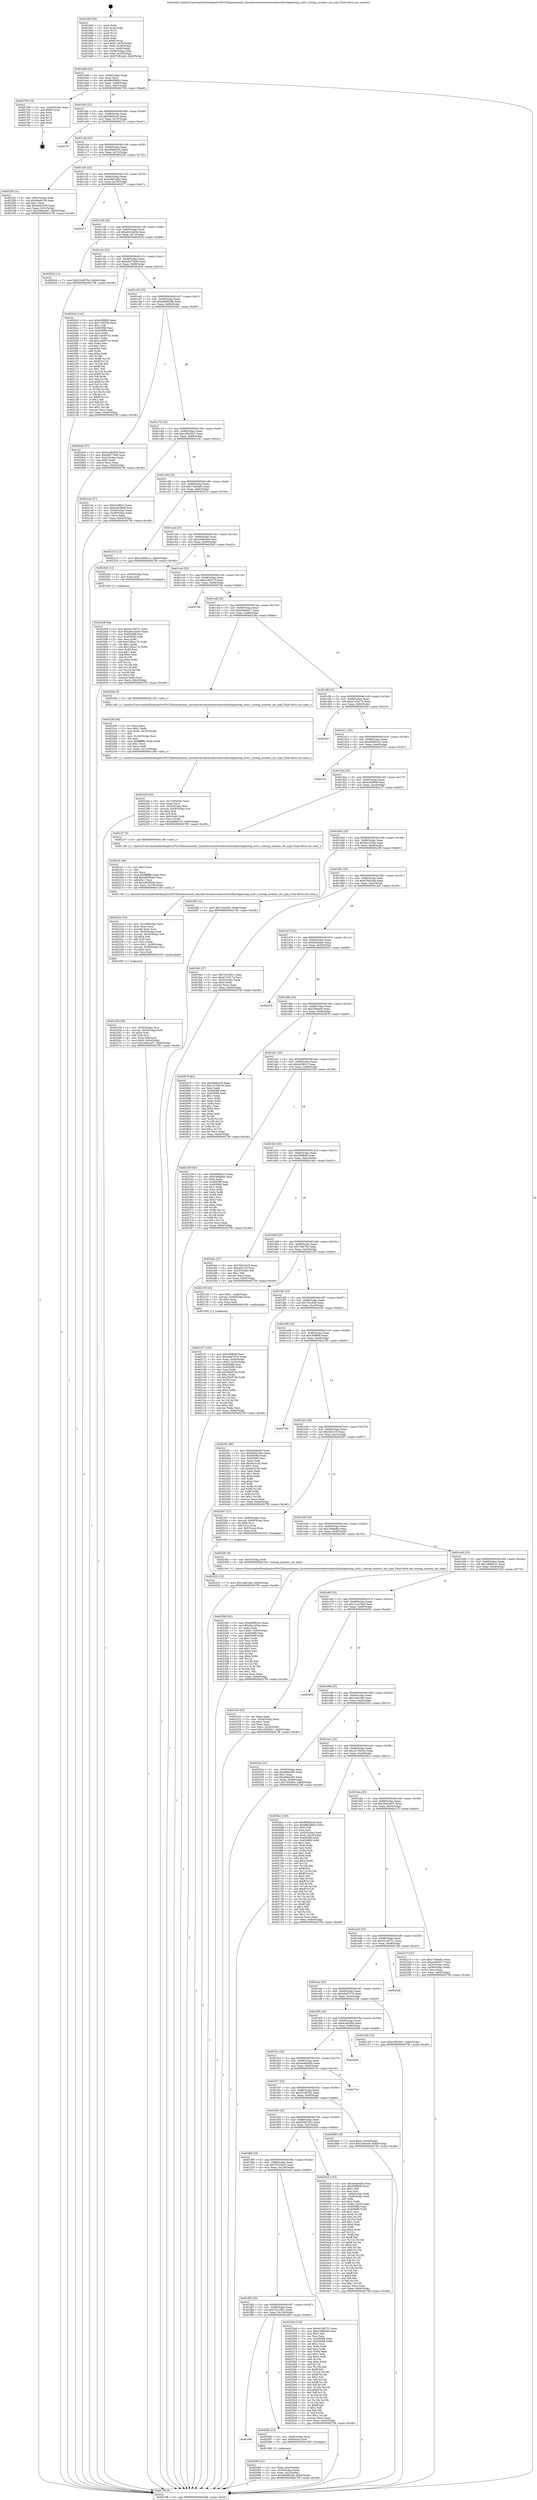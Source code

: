 digraph "0x401bb0" {
  label = "0x401bb0 (/mnt/c/Users/mathe/Desktop/tcc/POCII/binaries/extr_linuxdriversnetwirelessintersilhostaphostap_ioctl.c_hostap_monitor_set_type_Final-ollvm.out::main(0))"
  labelloc = "t"
  node[shape=record]

  Entry [label="",width=0.3,height=0.3,shape=circle,fillcolor=black,style=filled]
  "0x401bdd" [label="{
     0x401bdd [23]\l
     | [instrs]\l
     &nbsp;&nbsp;0x401bdd \<+3\>: mov -0x64(%rbp),%eax\l
     &nbsp;&nbsp;0x401be0 \<+2\>: mov %eax,%ecx\l
     &nbsp;&nbsp;0x401be2 \<+6\>: sub $0x88d28602,%ecx\l
     &nbsp;&nbsp;0x401be8 \<+3\>: mov %eax,-0x68(%rbp)\l
     &nbsp;&nbsp;0x401beb \<+3\>: mov %ecx,-0x6c(%rbp)\l
     &nbsp;&nbsp;0x401bee \<+6\>: je 0000000000402758 \<main+0xba8\>\l
  }"]
  "0x402758" [label="{
     0x402758 [19]\l
     | [instrs]\l
     &nbsp;&nbsp;0x402758 \<+3\>: mov -0x24(%rbp),%eax\l
     &nbsp;&nbsp;0x40275b \<+7\>: add $0xf0,%rsp\l
     &nbsp;&nbsp;0x402762 \<+1\>: pop %rbx\l
     &nbsp;&nbsp;0x402763 \<+2\>: pop %r12\l
     &nbsp;&nbsp;0x402765 \<+2\>: pop %r14\l
     &nbsp;&nbsp;0x402767 \<+2\>: pop %r15\l
     &nbsp;&nbsp;0x402769 \<+1\>: pop %rbp\l
     &nbsp;&nbsp;0x40276a \<+1\>: ret\l
  }"]
  "0x401bf4" [label="{
     0x401bf4 [22]\l
     | [instrs]\l
     &nbsp;&nbsp;0x401bf4 \<+5\>: jmp 0000000000401bf9 \<main+0x49\>\l
     &nbsp;&nbsp;0x401bf9 \<+3\>: mov -0x68(%rbp),%eax\l
     &nbsp;&nbsp;0x401bfc \<+5\>: sub $0x99df2ec8,%eax\l
     &nbsp;&nbsp;0x401c01 \<+3\>: mov %eax,-0x70(%rbp)\l
     &nbsp;&nbsp;0x401c04 \<+6\>: je 00000000004027f1 \<main+0xc41\>\l
  }"]
  Exit [label="",width=0.3,height=0.3,shape=circle,fillcolor=black,style=filled,peripheries=2]
  "0x4027f1" [label="{
     0x4027f1\l
  }", style=dashed]
  "0x401c0a" [label="{
     0x401c0a [22]\l
     | [instrs]\l
     &nbsp;&nbsp;0x401c0a \<+5\>: jmp 0000000000401c0f \<main+0x5f\>\l
     &nbsp;&nbsp;0x401c0f \<+3\>: mov -0x68(%rbp),%eax\l
     &nbsp;&nbsp;0x401c12 \<+5\>: sub $0xa08e9133,%eax\l
     &nbsp;&nbsp;0x401c17 \<+3\>: mov %eax,-0x74(%rbp)\l
     &nbsp;&nbsp;0x401c1a \<+6\>: je 00000000004022f5 \<main+0x745\>\l
  }"]
  "0x4025df" [label="{
     0x4025df [94]\l
     | [instrs]\l
     &nbsp;&nbsp;0x4025df \<+5\>: mov $0x44148721,%ecx\l
     &nbsp;&nbsp;0x4025e4 \<+5\>: mov $0xa641bd34,%edx\l
     &nbsp;&nbsp;0x4025e9 \<+7\>: mov 0x405088,%esi\l
     &nbsp;&nbsp;0x4025f0 \<+8\>: mov 0x405068,%r8d\l
     &nbsp;&nbsp;0x4025f8 \<+3\>: mov %esi,%r9d\l
     &nbsp;&nbsp;0x4025fb \<+7\>: add $0x1383a170,%r9d\l
     &nbsp;&nbsp;0x402602 \<+4\>: sub $0x1,%r9d\l
     &nbsp;&nbsp;0x402606 \<+7\>: sub $0x1383a170,%r9d\l
     &nbsp;&nbsp;0x40260d \<+4\>: imul %r9d,%esi\l
     &nbsp;&nbsp;0x402611 \<+3\>: and $0x1,%esi\l
     &nbsp;&nbsp;0x402614 \<+3\>: cmp $0x0,%esi\l
     &nbsp;&nbsp;0x402617 \<+4\>: sete %r10b\l
     &nbsp;&nbsp;0x40261b \<+4\>: cmp $0xa,%r8d\l
     &nbsp;&nbsp;0x40261f \<+4\>: setl %r11b\l
     &nbsp;&nbsp;0x402623 \<+3\>: mov %r10b,%bl\l
     &nbsp;&nbsp;0x402626 \<+3\>: and %r11b,%bl\l
     &nbsp;&nbsp;0x402629 \<+3\>: xor %r11b,%r10b\l
     &nbsp;&nbsp;0x40262c \<+3\>: or %r10b,%bl\l
     &nbsp;&nbsp;0x40262f \<+3\>: test $0x1,%bl\l
     &nbsp;&nbsp;0x402632 \<+3\>: cmovne %edx,%ecx\l
     &nbsp;&nbsp;0x402635 \<+3\>: mov %ecx,-0x64(%rbp)\l
     &nbsp;&nbsp;0x402638 \<+5\>: jmp 00000000004027f8 \<main+0xc48\>\l
  }"]
  "0x4022f5" [label="{
     0x4022f5 [31]\l
     | [instrs]\l
     &nbsp;&nbsp;0x4022f5 \<+3\>: mov -0x5c(%rbp),%eax\l
     &nbsp;&nbsp;0x4022f8 \<+5\>: sub $0xd4ae31f6,%eax\l
     &nbsp;&nbsp;0x4022fd \<+3\>: add $0x1,%eax\l
     &nbsp;&nbsp;0x402300 \<+5\>: add $0xd4ae31f6,%eax\l
     &nbsp;&nbsp;0x402305 \<+3\>: mov %eax,-0x5c(%rbp)\l
     &nbsp;&nbsp;0x402308 \<+7\>: movl $0x299a2a67,-0x64(%rbp)\l
     &nbsp;&nbsp;0x40230f \<+5\>: jmp 00000000004027f8 \<main+0xc48\>\l
  }"]
  "0x401c20" [label="{
     0x401c20 [22]\l
     | [instrs]\l
     &nbsp;&nbsp;0x401c20 \<+5\>: jmp 0000000000401c25 \<main+0x75\>\l
     &nbsp;&nbsp;0x401c25 \<+3\>: mov -0x68(%rbp),%eax\l
     &nbsp;&nbsp;0x401c28 \<+5\>: sub $0xa3467eab,%eax\l
     &nbsp;&nbsp;0x401c2d \<+3\>: mov %eax,-0x78(%rbp)\l
     &nbsp;&nbsp;0x401c30 \<+6\>: je 0000000000402077 \<main+0x4c7\>\l
  }"]
  "0x402522" [label="{
     0x402522 [12]\l
     | [instrs]\l
     &nbsp;&nbsp;0x402522 \<+7\>: movl $0x1ae61feb,-0x64(%rbp)\l
     &nbsp;&nbsp;0x402529 \<+5\>: jmp 00000000004027f8 \<main+0xc48\>\l
  }"]
  "0x402077" [label="{
     0x402077\l
  }", style=dashed]
  "0x401c36" [label="{
     0x401c36 [22]\l
     | [instrs]\l
     &nbsp;&nbsp;0x401c36 \<+5\>: jmp 0000000000401c3b \<main+0x8b\>\l
     &nbsp;&nbsp;0x401c3b \<+3\>: mov -0x68(%rbp),%eax\l
     &nbsp;&nbsp;0x401c3e \<+5\>: sub $0xa641bd34,%eax\l
     &nbsp;&nbsp;0x401c43 \<+3\>: mov %eax,-0x7c(%rbp)\l
     &nbsp;&nbsp;0x401c46 \<+6\>: je 000000000040263d \<main+0xa8d\>\l
  }"]
  "0x402395" [label="{
     0x402395 [91]\l
     | [instrs]\l
     &nbsp;&nbsp;0x402395 \<+5\>: mov $0xe958b2c2,%eax\l
     &nbsp;&nbsp;0x40239a \<+5\>: mov $0xf3a1d5da,%ecx\l
     &nbsp;&nbsp;0x40239f \<+2\>: xor %edx,%edx\l
     &nbsp;&nbsp;0x4023a1 \<+7\>: movl $0x0,-0x60(%rbp)\l
     &nbsp;&nbsp;0x4023a8 \<+7\>: mov 0x405088,%esi\l
     &nbsp;&nbsp;0x4023af \<+8\>: mov 0x405068,%r8d\l
     &nbsp;&nbsp;0x4023b7 \<+3\>: sub $0x1,%edx\l
     &nbsp;&nbsp;0x4023ba \<+3\>: mov %esi,%r9d\l
     &nbsp;&nbsp;0x4023bd \<+3\>: add %edx,%r9d\l
     &nbsp;&nbsp;0x4023c0 \<+4\>: imul %r9d,%esi\l
     &nbsp;&nbsp;0x4023c4 \<+3\>: and $0x1,%esi\l
     &nbsp;&nbsp;0x4023c7 \<+3\>: cmp $0x0,%esi\l
     &nbsp;&nbsp;0x4023ca \<+4\>: sete %r10b\l
     &nbsp;&nbsp;0x4023ce \<+4\>: cmp $0xa,%r8d\l
     &nbsp;&nbsp;0x4023d2 \<+4\>: setl %r11b\l
     &nbsp;&nbsp;0x4023d6 \<+3\>: mov %r10b,%bl\l
     &nbsp;&nbsp;0x4023d9 \<+3\>: and %r11b,%bl\l
     &nbsp;&nbsp;0x4023dc \<+3\>: xor %r11b,%r10b\l
     &nbsp;&nbsp;0x4023df \<+3\>: or %r10b,%bl\l
     &nbsp;&nbsp;0x4023e2 \<+3\>: test $0x1,%bl\l
     &nbsp;&nbsp;0x4023e5 \<+3\>: cmovne %ecx,%eax\l
     &nbsp;&nbsp;0x4023e8 \<+3\>: mov %eax,-0x64(%rbp)\l
     &nbsp;&nbsp;0x4023eb \<+5\>: jmp 00000000004027f8 \<main+0xc48\>\l
  }"]
  "0x40263d" [label="{
     0x40263d [12]\l
     | [instrs]\l
     &nbsp;&nbsp;0x40263d \<+7\>: movl $0x53cd9764,-0x64(%rbp)\l
     &nbsp;&nbsp;0x402644 \<+5\>: jmp 00000000004027f8 \<main+0xc48\>\l
  }"]
  "0x401c4c" [label="{
     0x401c4c [22]\l
     | [instrs]\l
     &nbsp;&nbsp;0x401c4c \<+5\>: jmp 0000000000401c51 \<main+0xa1\>\l
     &nbsp;&nbsp;0x401c51 \<+3\>: mov -0x68(%rbp),%eax\l
     &nbsp;&nbsp;0x401c54 \<+5\>: sub $0xa94776d9,%eax\l
     &nbsp;&nbsp;0x401c59 \<+3\>: mov %eax,-0x80(%rbp)\l
     &nbsp;&nbsp;0x401c5c \<+6\>: je 00000000004020c0 \<main+0x510\>\l
  }"]
  "0x4022cb" [label="{
     0x4022cb [42]\l
     | [instrs]\l
     &nbsp;&nbsp;0x4022cb \<+6\>: mov -0x110(%rbp),%ecx\l
     &nbsp;&nbsp;0x4022d1 \<+3\>: imul %eax,%ecx\l
     &nbsp;&nbsp;0x4022d4 \<+4\>: mov -0x50(%rbp),%rdi\l
     &nbsp;&nbsp;0x4022d8 \<+4\>: movslq -0x54(%rbp),%r8\l
     &nbsp;&nbsp;0x4022dc \<+4\>: shl $0x4,%r8\l
     &nbsp;&nbsp;0x4022e0 \<+3\>: add %r8,%rdi\l
     &nbsp;&nbsp;0x4022e3 \<+4\>: mov 0x8(%rdi),%rdi\l
     &nbsp;&nbsp;0x4022e7 \<+2\>: mov %ecx,(%rdi)\l
     &nbsp;&nbsp;0x4022e9 \<+7\>: movl $0xa08e9133,-0x64(%rbp)\l
     &nbsp;&nbsp;0x4022f0 \<+5\>: jmp 00000000004027f8 \<main+0xc48\>\l
  }"]
  "0x4020c0" [label="{
     0x4020c0 [144]\l
     | [instrs]\l
     &nbsp;&nbsp;0x4020c0 \<+5\>: mov $0xc06f8d9,%eax\l
     &nbsp;&nbsp;0x4020c5 \<+5\>: mov $0x7c8879e,%ecx\l
     &nbsp;&nbsp;0x4020ca \<+2\>: mov $0x1,%dl\l
     &nbsp;&nbsp;0x4020cc \<+7\>: mov 0x405088,%esi\l
     &nbsp;&nbsp;0x4020d3 \<+7\>: mov 0x405068,%edi\l
     &nbsp;&nbsp;0x4020da \<+3\>: mov %esi,%r8d\l
     &nbsp;&nbsp;0x4020dd \<+7\>: sub $0x145d0733,%r8d\l
     &nbsp;&nbsp;0x4020e4 \<+4\>: sub $0x1,%r8d\l
     &nbsp;&nbsp;0x4020e8 \<+7\>: add $0x145d0733,%r8d\l
     &nbsp;&nbsp;0x4020ef \<+4\>: imul %r8d,%esi\l
     &nbsp;&nbsp;0x4020f3 \<+3\>: and $0x1,%esi\l
     &nbsp;&nbsp;0x4020f6 \<+3\>: cmp $0x0,%esi\l
     &nbsp;&nbsp;0x4020f9 \<+4\>: sete %r9b\l
     &nbsp;&nbsp;0x4020fd \<+3\>: cmp $0xa,%edi\l
     &nbsp;&nbsp;0x402100 \<+4\>: setl %r10b\l
     &nbsp;&nbsp;0x402104 \<+3\>: mov %r9b,%r11b\l
     &nbsp;&nbsp;0x402107 \<+4\>: xor $0xff,%r11b\l
     &nbsp;&nbsp;0x40210b \<+3\>: mov %r10b,%bl\l
     &nbsp;&nbsp;0x40210e \<+3\>: xor $0xff,%bl\l
     &nbsp;&nbsp;0x402111 \<+3\>: xor $0x1,%dl\l
     &nbsp;&nbsp;0x402114 \<+3\>: mov %r11b,%r14b\l
     &nbsp;&nbsp;0x402117 \<+4\>: and $0xff,%r14b\l
     &nbsp;&nbsp;0x40211b \<+3\>: and %dl,%r9b\l
     &nbsp;&nbsp;0x40211e \<+3\>: mov %bl,%r15b\l
     &nbsp;&nbsp;0x402121 \<+4\>: and $0xff,%r15b\l
     &nbsp;&nbsp;0x402125 \<+3\>: and %dl,%r10b\l
     &nbsp;&nbsp;0x402128 \<+3\>: or %r9b,%r14b\l
     &nbsp;&nbsp;0x40212b \<+3\>: or %r10b,%r15b\l
     &nbsp;&nbsp;0x40212e \<+3\>: xor %r15b,%r14b\l
     &nbsp;&nbsp;0x402131 \<+3\>: or %bl,%r11b\l
     &nbsp;&nbsp;0x402134 \<+4\>: xor $0xff,%r11b\l
     &nbsp;&nbsp;0x402138 \<+3\>: or $0x1,%dl\l
     &nbsp;&nbsp;0x40213b \<+3\>: and %dl,%r11b\l
     &nbsp;&nbsp;0x40213e \<+3\>: or %r11b,%r14b\l
     &nbsp;&nbsp;0x402141 \<+4\>: test $0x1,%r14b\l
     &nbsp;&nbsp;0x402145 \<+3\>: cmovne %ecx,%eax\l
     &nbsp;&nbsp;0x402148 \<+3\>: mov %eax,-0x64(%rbp)\l
     &nbsp;&nbsp;0x40214b \<+5\>: jmp 00000000004027f8 \<main+0xc48\>\l
  }"]
  "0x401c62" [label="{
     0x401c62 [25]\l
     | [instrs]\l
     &nbsp;&nbsp;0x401c62 \<+5\>: jmp 0000000000401c67 \<main+0xb7\>\l
     &nbsp;&nbsp;0x401c67 \<+3\>: mov -0x68(%rbp),%eax\l
     &nbsp;&nbsp;0x401c6a \<+5\>: sub $0xb808024b,%eax\l
     &nbsp;&nbsp;0x401c6f \<+6\>: mov %eax,-0x84(%rbp)\l
     &nbsp;&nbsp;0x401c75 \<+6\>: je 00000000004020a5 \<main+0x4f5\>\l
  }"]
  "0x40229f" [label="{
     0x40229f [44]\l
     | [instrs]\l
     &nbsp;&nbsp;0x40229f \<+2\>: xor %ecx,%ecx\l
     &nbsp;&nbsp;0x4022a1 \<+5\>: mov $0x2,%edx\l
     &nbsp;&nbsp;0x4022a6 \<+6\>: mov %edx,-0x10c(%rbp)\l
     &nbsp;&nbsp;0x4022ac \<+1\>: cltd\l
     &nbsp;&nbsp;0x4022ad \<+6\>: mov -0x10c(%rbp),%esi\l
     &nbsp;&nbsp;0x4022b3 \<+2\>: idiv %esi\l
     &nbsp;&nbsp;0x4022b5 \<+6\>: imul $0xfffffffe,%edx,%edx\l
     &nbsp;&nbsp;0x4022bb \<+3\>: sub $0x1,%ecx\l
     &nbsp;&nbsp;0x4022be \<+2\>: sub %ecx,%edx\l
     &nbsp;&nbsp;0x4022c0 \<+6\>: mov %edx,-0x110(%rbp)\l
     &nbsp;&nbsp;0x4022c6 \<+5\>: call 0000000000401160 \<next_i\>\l
     | [calls]\l
     &nbsp;&nbsp;0x401160 \{1\} (/mnt/c/Users/mathe/Desktop/tcc/POCII/binaries/extr_linuxdriversnetwirelessintersilhostaphostap_ioctl.c_hostap_monitor_set_type_Final-ollvm.out::next_i)\l
  }"]
  "0x4020a5" [label="{
     0x4020a5 [27]\l
     | [instrs]\l
     &nbsp;&nbsp;0x4020a5 \<+5\>: mov $0x4ce93094,%eax\l
     &nbsp;&nbsp;0x4020aa \<+5\>: mov $0xa94776d9,%ecx\l
     &nbsp;&nbsp;0x4020af \<+3\>: mov -0x2c(%rbp),%edx\l
     &nbsp;&nbsp;0x4020b2 \<+3\>: cmp $0x0,%edx\l
     &nbsp;&nbsp;0x4020b5 \<+3\>: cmove %ecx,%eax\l
     &nbsp;&nbsp;0x4020b8 \<+3\>: mov %eax,-0x64(%rbp)\l
     &nbsp;&nbsp;0x4020bb \<+5\>: jmp 00000000004027f8 \<main+0xc48\>\l
  }"]
  "0x401c7b" [label="{
     0x401c7b [25]\l
     | [instrs]\l
     &nbsp;&nbsp;0x401c7b \<+5\>: jmp 0000000000401c80 \<main+0xd0\>\l
     &nbsp;&nbsp;0x401c80 \<+3\>: mov -0x68(%rbp),%eax\l
     &nbsp;&nbsp;0x401c83 \<+5\>: sub $0xc25b30a7,%eax\l
     &nbsp;&nbsp;0x401c88 \<+6\>: mov %eax,-0x88(%rbp)\l
     &nbsp;&nbsp;0x401c8e \<+6\>: je 00000000004021dc \<main+0x62c\>\l
  }"]
  "0x402259" [label="{
     0x402259 [38]\l
     | [instrs]\l
     &nbsp;&nbsp;0x402259 \<+4\>: mov -0x50(%rbp),%rsi\l
     &nbsp;&nbsp;0x40225d \<+4\>: movslq -0x54(%rbp),%rdi\l
     &nbsp;&nbsp;0x402261 \<+4\>: shl $0x4,%rdi\l
     &nbsp;&nbsp;0x402265 \<+3\>: add %rdi,%rsi\l
     &nbsp;&nbsp;0x402268 \<+4\>: mov %rax,0x8(%rsi)\l
     &nbsp;&nbsp;0x40226c \<+7\>: movl $0x0,-0x5c(%rbp)\l
     &nbsp;&nbsp;0x402273 \<+7\>: movl $0x299a2a67,-0x64(%rbp)\l
     &nbsp;&nbsp;0x40227a \<+5\>: jmp 00000000004027f8 \<main+0xc48\>\l
  }"]
  "0x4021dc" [label="{
     0x4021dc [27]\l
     | [instrs]\l
     &nbsp;&nbsp;0x4021dc \<+5\>: mov $0x4c29021,%eax\l
     &nbsp;&nbsp;0x4021e1 \<+5\>: mov $0xec8286df,%ecx\l
     &nbsp;&nbsp;0x4021e6 \<+3\>: mov -0x54(%rbp),%edx\l
     &nbsp;&nbsp;0x4021e9 \<+3\>: cmp -0x48(%rbp),%edx\l
     &nbsp;&nbsp;0x4021ec \<+3\>: cmovl %ecx,%eax\l
     &nbsp;&nbsp;0x4021ef \<+3\>: mov %eax,-0x64(%rbp)\l
     &nbsp;&nbsp;0x4021f2 \<+5\>: jmp 00000000004027f8 \<main+0xc48\>\l
  }"]
  "0x401c94" [label="{
     0x401c94 [25]\l
     | [instrs]\l
     &nbsp;&nbsp;0x401c94 \<+5\>: jmp 0000000000401c99 \<main+0xe9\>\l
     &nbsp;&nbsp;0x401c99 \<+3\>: mov -0x68(%rbp),%eax\l
     &nbsp;&nbsp;0x401c9c \<+5\>: sub $0xc7c80ad3,%eax\l
     &nbsp;&nbsp;0x401ca1 \<+6\>: mov %eax,-0x8c(%rbp)\l
     &nbsp;&nbsp;0x401ca7 \<+6\>: je 0000000000402314 \<main+0x764\>\l
  }"]
  "0x402224" [label="{
     0x402224 [53]\l
     | [instrs]\l
     &nbsp;&nbsp;0x402224 \<+6\>: mov -0x108(%rbp),%ecx\l
     &nbsp;&nbsp;0x40222a \<+3\>: imul %eax,%ecx\l
     &nbsp;&nbsp;0x40222d \<+3\>: movslq %ecx,%rsi\l
     &nbsp;&nbsp;0x402230 \<+4\>: mov -0x50(%rbp),%rdi\l
     &nbsp;&nbsp;0x402234 \<+4\>: movslq -0x54(%rbp),%r8\l
     &nbsp;&nbsp;0x402238 \<+4\>: shl $0x4,%r8\l
     &nbsp;&nbsp;0x40223c \<+3\>: add %r8,%rdi\l
     &nbsp;&nbsp;0x40223f \<+3\>: mov %rsi,(%rdi)\l
     &nbsp;&nbsp;0x402242 \<+7\>: movl $0x1,-0x58(%rbp)\l
     &nbsp;&nbsp;0x402249 \<+4\>: movslq -0x58(%rbp),%rsi\l
     &nbsp;&nbsp;0x40224d \<+4\>: shl $0x2,%rsi\l
     &nbsp;&nbsp;0x402251 \<+3\>: mov %rsi,%rdi\l
     &nbsp;&nbsp;0x402254 \<+5\>: call 0000000000401050 \<malloc@plt\>\l
     | [calls]\l
     &nbsp;&nbsp;0x401050 \{1\} (unknown)\l
  }"]
  "0x402314" [label="{
     0x402314 [12]\l
     | [instrs]\l
     &nbsp;&nbsp;0x402314 \<+7\>: movl $0x166681e1,-0x64(%rbp)\l
     &nbsp;&nbsp;0x40231b \<+5\>: jmp 00000000004027f8 \<main+0xc48\>\l
  }"]
  "0x401cad" [label="{
     0x401cad [25]\l
     | [instrs]\l
     &nbsp;&nbsp;0x401cad \<+5\>: jmp 0000000000401cb2 \<main+0x102\>\l
     &nbsp;&nbsp;0x401cb2 \<+3\>: mov -0x68(%rbp),%eax\l
     &nbsp;&nbsp;0x401cb5 \<+5\>: sub $0xccd663ed,%eax\l
     &nbsp;&nbsp;0x401cba \<+6\>: mov %eax,-0x90(%rbp)\l
     &nbsp;&nbsp;0x401cc0 \<+6\>: je 00000000004025d3 \<main+0xa23\>\l
  }"]
  "0x4021fc" [label="{
     0x4021fc [40]\l
     | [instrs]\l
     &nbsp;&nbsp;0x4021fc \<+5\>: mov $0x2,%ecx\l
     &nbsp;&nbsp;0x402201 \<+1\>: cltd\l
     &nbsp;&nbsp;0x402202 \<+2\>: idiv %ecx\l
     &nbsp;&nbsp;0x402204 \<+6\>: imul $0xfffffffe,%edx,%ecx\l
     &nbsp;&nbsp;0x40220a \<+6\>: add $0xed03f44b,%ecx\l
     &nbsp;&nbsp;0x402210 \<+3\>: add $0x1,%ecx\l
     &nbsp;&nbsp;0x402213 \<+6\>: sub $0xed03f44b,%ecx\l
     &nbsp;&nbsp;0x402219 \<+6\>: mov %ecx,-0x108(%rbp)\l
     &nbsp;&nbsp;0x40221f \<+5\>: call 0000000000401160 \<next_i\>\l
     | [calls]\l
     &nbsp;&nbsp;0x401160 \{1\} (/mnt/c/Users/mathe/Desktop/tcc/POCII/binaries/extr_linuxdriversnetwirelessintersilhostaphostap_ioctl.c_hostap_monitor_set_type_Final-ollvm.out::next_i)\l
  }"]
  "0x4025d3" [label="{
     0x4025d3 [12]\l
     | [instrs]\l
     &nbsp;&nbsp;0x4025d3 \<+4\>: mov -0x50(%rbp),%rax\l
     &nbsp;&nbsp;0x4025d7 \<+3\>: mov %rax,%rdi\l
     &nbsp;&nbsp;0x4025da \<+5\>: call 0000000000401030 \<free@plt\>\l
     | [calls]\l
     &nbsp;&nbsp;0x401030 \{1\} (unknown)\l
  }"]
  "0x401cc6" [label="{
     0x401cc6 [25]\l
     | [instrs]\l
     &nbsp;&nbsp;0x401cc6 \<+5\>: jmp 0000000000401ccb \<main+0x11b\>\l
     &nbsp;&nbsp;0x401ccb \<+3\>: mov -0x68(%rbp),%eax\l
     &nbsp;&nbsp;0x401cce \<+5\>: sub $0xe16d317f,%eax\l
     &nbsp;&nbsp;0x401cd3 \<+6\>: mov %eax,-0x94(%rbp)\l
     &nbsp;&nbsp;0x401cd9 \<+6\>: je 000000000040276b \<main+0xbbb\>\l
  }"]
  "0x402167" [label="{
     0x402167 [105]\l
     | [instrs]\l
     &nbsp;&nbsp;0x402167 \<+5\>: mov $0xc06f8d9,%ecx\l
     &nbsp;&nbsp;0x40216c \<+5\>: mov $0x44a07470,%edx\l
     &nbsp;&nbsp;0x402171 \<+4\>: mov %rax,-0x50(%rbp)\l
     &nbsp;&nbsp;0x402175 \<+7\>: movl $0x0,-0x54(%rbp)\l
     &nbsp;&nbsp;0x40217c \<+7\>: mov 0x405088,%esi\l
     &nbsp;&nbsp;0x402183 \<+8\>: mov 0x405068,%r8d\l
     &nbsp;&nbsp;0x40218b \<+3\>: mov %esi,%r9d\l
     &nbsp;&nbsp;0x40218e \<+7\>: add $0x290cf7d4,%r9d\l
     &nbsp;&nbsp;0x402195 \<+4\>: sub $0x1,%r9d\l
     &nbsp;&nbsp;0x402199 \<+7\>: sub $0x290cf7d4,%r9d\l
     &nbsp;&nbsp;0x4021a0 \<+4\>: imul %r9d,%esi\l
     &nbsp;&nbsp;0x4021a4 \<+3\>: and $0x1,%esi\l
     &nbsp;&nbsp;0x4021a7 \<+3\>: cmp $0x0,%esi\l
     &nbsp;&nbsp;0x4021aa \<+4\>: sete %r10b\l
     &nbsp;&nbsp;0x4021ae \<+4\>: cmp $0xa,%r8d\l
     &nbsp;&nbsp;0x4021b2 \<+4\>: setl %r11b\l
     &nbsp;&nbsp;0x4021b6 \<+3\>: mov %r10b,%bl\l
     &nbsp;&nbsp;0x4021b9 \<+3\>: and %r11b,%bl\l
     &nbsp;&nbsp;0x4021bc \<+3\>: xor %r11b,%r10b\l
     &nbsp;&nbsp;0x4021bf \<+3\>: or %r10b,%bl\l
     &nbsp;&nbsp;0x4021c2 \<+3\>: test $0x1,%bl\l
     &nbsp;&nbsp;0x4021c5 \<+3\>: cmovne %edx,%ecx\l
     &nbsp;&nbsp;0x4021c8 \<+3\>: mov %ecx,-0x64(%rbp)\l
     &nbsp;&nbsp;0x4021cb \<+5\>: jmp 00000000004027f8 \<main+0xc48\>\l
  }"]
  "0x40276b" [label="{
     0x40276b\l
  }", style=dashed]
  "0x401cdf" [label="{
     0x401cdf [25]\l
     | [instrs]\l
     &nbsp;&nbsp;0x401cdf \<+5\>: jmp 0000000000401ce4 \<main+0x134\>\l
     &nbsp;&nbsp;0x401ce4 \<+3\>: mov -0x68(%rbp),%eax\l
     &nbsp;&nbsp;0x401ce7 \<+5\>: sub $0xe3e94417,%eax\l
     &nbsp;&nbsp;0x401cec \<+6\>: mov %eax,-0x98(%rbp)\l
     &nbsp;&nbsp;0x401cf2 \<+6\>: je 000000000040229a \<main+0x6ea\>\l
  }"]
  "0x402090" [label="{
     0x402090 [21]\l
     | [instrs]\l
     &nbsp;&nbsp;0x402090 \<+3\>: mov %eax,-0x44(%rbp)\l
     &nbsp;&nbsp;0x402093 \<+3\>: mov -0x44(%rbp),%eax\l
     &nbsp;&nbsp;0x402096 \<+3\>: mov %eax,-0x2c(%rbp)\l
     &nbsp;&nbsp;0x402099 \<+7\>: movl $0xb808024b,-0x64(%rbp)\l
     &nbsp;&nbsp;0x4020a0 \<+5\>: jmp 00000000004027f8 \<main+0xc48\>\l
  }"]
  "0x40229a" [label="{
     0x40229a [5]\l
     | [instrs]\l
     &nbsp;&nbsp;0x40229a \<+5\>: call 0000000000401160 \<next_i\>\l
     | [calls]\l
     &nbsp;&nbsp;0x401160 \{1\} (/mnt/c/Users/mathe/Desktop/tcc/POCII/binaries/extr_linuxdriversnetwirelessintersilhostaphostap_ioctl.c_hostap_monitor_set_type_Final-ollvm.out::next_i)\l
  }"]
  "0x401cf8" [label="{
     0x401cf8 [25]\l
     | [instrs]\l
     &nbsp;&nbsp;0x401cf8 \<+5\>: jmp 0000000000401cfd \<main+0x14d\>\l
     &nbsp;&nbsp;0x401cfd \<+3\>: mov -0x68(%rbp),%eax\l
     &nbsp;&nbsp;0x401d00 \<+5\>: sub $0xe7c34174,%eax\l
     &nbsp;&nbsp;0x401d05 \<+6\>: mov %eax,-0x9c(%rbp)\l
     &nbsp;&nbsp;0x401d0b \<+6\>: je 0000000000401fc0 \<main+0x410\>\l
  }"]
  "0x401f9b" [label="{
     0x401f9b\l
  }", style=dashed]
  "0x401fc0" [label="{
     0x401fc0\l
  }", style=dashed]
  "0x401d11" [label="{
     0x401d11 [25]\l
     | [instrs]\l
     &nbsp;&nbsp;0x401d11 \<+5\>: jmp 0000000000401d16 \<main+0x166\>\l
     &nbsp;&nbsp;0x401d16 \<+3\>: mov -0x68(%rbp),%eax\l
     &nbsp;&nbsp;0x401d19 \<+5\>: sub $0xe958b2c2,%eax\l
     &nbsp;&nbsp;0x401d1e \<+6\>: mov %eax,-0xa0(%rbp)\l
     &nbsp;&nbsp;0x401d24 \<+6\>: je 00000000004027b1 \<main+0xc01\>\l
  }"]
  "0x402083" [label="{
     0x402083 [13]\l
     | [instrs]\l
     &nbsp;&nbsp;0x402083 \<+4\>: mov -0x40(%rbp),%rax\l
     &nbsp;&nbsp;0x402087 \<+4\>: mov 0x8(%rax),%rdi\l
     &nbsp;&nbsp;0x40208b \<+5\>: call 0000000000401060 \<atoi@plt\>\l
     | [calls]\l
     &nbsp;&nbsp;0x401060 \{1\} (unknown)\l
  }"]
  "0x4027b1" [label="{
     0x4027b1\l
  }", style=dashed]
  "0x401d2a" [label="{
     0x401d2a [25]\l
     | [instrs]\l
     &nbsp;&nbsp;0x401d2a \<+5\>: jmp 0000000000401d2f \<main+0x17f\>\l
     &nbsp;&nbsp;0x401d2f \<+3\>: mov -0x68(%rbp),%eax\l
     &nbsp;&nbsp;0x401d32 \<+5\>: sub $0xec8286df,%eax\l
     &nbsp;&nbsp;0x401d37 \<+6\>: mov %eax,-0xa4(%rbp)\l
     &nbsp;&nbsp;0x401d3d \<+6\>: je 00000000004021f7 \<main+0x647\>\l
  }"]
  "0x401f82" [label="{
     0x401f82 [25]\l
     | [instrs]\l
     &nbsp;&nbsp;0x401f82 \<+5\>: jmp 0000000000401f87 \<main+0x3d7\>\l
     &nbsp;&nbsp;0x401f87 \<+3\>: mov -0x68(%rbp),%eax\l
     &nbsp;&nbsp;0x401f8a \<+5\>: sub $0x7dc10f21,%eax\l
     &nbsp;&nbsp;0x401f8f \<+6\>: mov %eax,-0x104(%rbp)\l
     &nbsp;&nbsp;0x401f95 \<+6\>: je 0000000000402083 \<main+0x4d3\>\l
  }"]
  "0x4021f7" [label="{
     0x4021f7 [5]\l
     | [instrs]\l
     &nbsp;&nbsp;0x4021f7 \<+5\>: call 0000000000401160 \<next_i\>\l
     | [calls]\l
     &nbsp;&nbsp;0x401160 \{1\} (/mnt/c/Users/mathe/Desktop/tcc/POCII/binaries/extr_linuxdriversnetwirelessintersilhostaphostap_ioctl.c_hostap_monitor_set_type_Final-ollvm.out::next_i)\l
  }"]
  "0x401d43" [label="{
     0x401d43 [25]\l
     | [instrs]\l
     &nbsp;&nbsp;0x401d43 \<+5\>: jmp 0000000000401d48 \<main+0x198\>\l
     &nbsp;&nbsp;0x401d48 \<+3\>: mov -0x68(%rbp),%eax\l
     &nbsp;&nbsp;0x401d4b \<+5\>: sub $0xf3a1d5da,%eax\l
     &nbsp;&nbsp;0x401d50 \<+6\>: mov %eax,-0xa8(%rbp)\l
     &nbsp;&nbsp;0x401d56 \<+6\>: je 00000000004023f0 \<main+0x840\>\l
  }"]
  "0x40254d" [label="{
     0x40254d [134]\l
     | [instrs]\l
     &nbsp;&nbsp;0x40254d \<+5\>: mov $0x44148721,%eax\l
     &nbsp;&nbsp;0x402552 \<+5\>: mov $0xccd663ed,%ecx\l
     &nbsp;&nbsp;0x402557 \<+2\>: mov $0x1,%dl\l
     &nbsp;&nbsp;0x402559 \<+2\>: xor %esi,%esi\l
     &nbsp;&nbsp;0x40255b \<+7\>: mov 0x405088,%edi\l
     &nbsp;&nbsp;0x402562 \<+8\>: mov 0x405068,%r8d\l
     &nbsp;&nbsp;0x40256a \<+3\>: sub $0x1,%esi\l
     &nbsp;&nbsp;0x40256d \<+3\>: mov %edi,%r9d\l
     &nbsp;&nbsp;0x402570 \<+3\>: add %esi,%r9d\l
     &nbsp;&nbsp;0x402573 \<+4\>: imul %r9d,%edi\l
     &nbsp;&nbsp;0x402577 \<+3\>: and $0x1,%edi\l
     &nbsp;&nbsp;0x40257a \<+3\>: cmp $0x0,%edi\l
     &nbsp;&nbsp;0x40257d \<+4\>: sete %r10b\l
     &nbsp;&nbsp;0x402581 \<+4\>: cmp $0xa,%r8d\l
     &nbsp;&nbsp;0x402585 \<+4\>: setl %r11b\l
     &nbsp;&nbsp;0x402589 \<+3\>: mov %r10b,%bl\l
     &nbsp;&nbsp;0x40258c \<+3\>: xor $0xff,%bl\l
     &nbsp;&nbsp;0x40258f \<+3\>: mov %r11b,%r14b\l
     &nbsp;&nbsp;0x402592 \<+4\>: xor $0xff,%r14b\l
     &nbsp;&nbsp;0x402596 \<+3\>: xor $0x1,%dl\l
     &nbsp;&nbsp;0x402599 \<+3\>: mov %bl,%r15b\l
     &nbsp;&nbsp;0x40259c \<+4\>: and $0xff,%r15b\l
     &nbsp;&nbsp;0x4025a0 \<+3\>: and %dl,%r10b\l
     &nbsp;&nbsp;0x4025a3 \<+3\>: mov %r14b,%r12b\l
     &nbsp;&nbsp;0x4025a6 \<+4\>: and $0xff,%r12b\l
     &nbsp;&nbsp;0x4025aa \<+3\>: and %dl,%r11b\l
     &nbsp;&nbsp;0x4025ad \<+3\>: or %r10b,%r15b\l
     &nbsp;&nbsp;0x4025b0 \<+3\>: or %r11b,%r12b\l
     &nbsp;&nbsp;0x4025b3 \<+3\>: xor %r12b,%r15b\l
     &nbsp;&nbsp;0x4025b6 \<+3\>: or %r14b,%bl\l
     &nbsp;&nbsp;0x4025b9 \<+3\>: xor $0xff,%bl\l
     &nbsp;&nbsp;0x4025bc \<+3\>: or $0x1,%dl\l
     &nbsp;&nbsp;0x4025bf \<+2\>: and %dl,%bl\l
     &nbsp;&nbsp;0x4025c1 \<+3\>: or %bl,%r15b\l
     &nbsp;&nbsp;0x4025c4 \<+4\>: test $0x1,%r15b\l
     &nbsp;&nbsp;0x4025c8 \<+3\>: cmovne %ecx,%eax\l
     &nbsp;&nbsp;0x4025cb \<+3\>: mov %eax,-0x64(%rbp)\l
     &nbsp;&nbsp;0x4025ce \<+5\>: jmp 00000000004027f8 \<main+0xc48\>\l
  }"]
  "0x4023f0" [label="{
     0x4023f0 [12]\l
     | [instrs]\l
     &nbsp;&nbsp;0x4023f0 \<+7\>: movl $0x7d3c83b,-0x64(%rbp)\l
     &nbsp;&nbsp;0x4023f7 \<+5\>: jmp 00000000004027f8 \<main+0xc48\>\l
  }"]
  "0x401d5c" [label="{
     0x401d5c [25]\l
     | [instrs]\l
     &nbsp;&nbsp;0x401d5c \<+5\>: jmp 0000000000401d61 \<main+0x1b1\>\l
     &nbsp;&nbsp;0x401d61 \<+3\>: mov -0x68(%rbp),%eax\l
     &nbsp;&nbsp;0x401d64 \<+5\>: sub $0xf7682add,%eax\l
     &nbsp;&nbsp;0x401d69 \<+6\>: mov %eax,-0xac(%rbp)\l
     &nbsp;&nbsp;0x401d6f \<+6\>: je 0000000000401fa5 \<main+0x3f5\>\l
  }"]
  "0x401f69" [label="{
     0x401f69 [25]\l
     | [instrs]\l
     &nbsp;&nbsp;0x401f69 \<+5\>: jmp 0000000000401f6e \<main+0x3be\>\l
     &nbsp;&nbsp;0x401f6e \<+3\>: mov -0x68(%rbp),%eax\l
     &nbsp;&nbsp;0x401f71 \<+5\>: sub $0x76524e32,%eax\l
     &nbsp;&nbsp;0x401f76 \<+6\>: mov %eax,-0x100(%rbp)\l
     &nbsp;&nbsp;0x401f7c \<+6\>: je 000000000040254d \<main+0x99d\>\l
  }"]
  "0x401fa5" [label="{
     0x401fa5 [27]\l
     | [instrs]\l
     &nbsp;&nbsp;0x401fa5 \<+5\>: mov $0x7dc10f21,%eax\l
     &nbsp;&nbsp;0x401faa \<+5\>: mov $0xe7c34174,%ecx\l
     &nbsp;&nbsp;0x401faf \<+3\>: mov -0x30(%rbp),%edx\l
     &nbsp;&nbsp;0x401fb2 \<+3\>: cmp $0x2,%edx\l
     &nbsp;&nbsp;0x401fb5 \<+3\>: cmovne %ecx,%eax\l
     &nbsp;&nbsp;0x401fb8 \<+3\>: mov %eax,-0x64(%rbp)\l
     &nbsp;&nbsp;0x401fbb \<+5\>: jmp 00000000004027f8 \<main+0xc48\>\l
  }"]
  "0x401d75" [label="{
     0x401d75 [25]\l
     | [instrs]\l
     &nbsp;&nbsp;0x401d75 \<+5\>: jmp 0000000000401d7a \<main+0x1ca\>\l
     &nbsp;&nbsp;0x401d7a \<+3\>: mov -0x68(%rbp),%eax\l
     &nbsp;&nbsp;0x401d7d \<+5\>: sub $0xfb5d3adc,%eax\l
     &nbsp;&nbsp;0x401d82 \<+6\>: mov %eax,-0xb0(%rbp)\l
     &nbsp;&nbsp;0x401d88 \<+6\>: je 0000000000402018 \<main+0x468\>\l
  }"]
  "0x4027f8" [label="{
     0x4027f8 [5]\l
     | [instrs]\l
     &nbsp;&nbsp;0x4027f8 \<+5\>: jmp 0000000000401bdd \<main+0x2d\>\l
  }"]
  "0x401bb0" [label="{
     0x401bb0 [45]\l
     | [instrs]\l
     &nbsp;&nbsp;0x401bb0 \<+1\>: push %rbp\l
     &nbsp;&nbsp;0x401bb1 \<+3\>: mov %rsp,%rbp\l
     &nbsp;&nbsp;0x401bb4 \<+2\>: push %r15\l
     &nbsp;&nbsp;0x401bb6 \<+2\>: push %r14\l
     &nbsp;&nbsp;0x401bb8 \<+2\>: push %r12\l
     &nbsp;&nbsp;0x401bba \<+1\>: push %rbx\l
     &nbsp;&nbsp;0x401bbb \<+7\>: sub $0xf0,%rsp\l
     &nbsp;&nbsp;0x401bc2 \<+7\>: movl $0x0,-0x34(%rbp)\l
     &nbsp;&nbsp;0x401bc9 \<+3\>: mov %edi,-0x38(%rbp)\l
     &nbsp;&nbsp;0x401bcc \<+4\>: mov %rsi,-0x40(%rbp)\l
     &nbsp;&nbsp;0x401bd0 \<+3\>: mov -0x38(%rbp),%edi\l
     &nbsp;&nbsp;0x401bd3 \<+3\>: mov %edi,-0x30(%rbp)\l
     &nbsp;&nbsp;0x401bd6 \<+7\>: movl $0xf7682add,-0x64(%rbp)\l
  }"]
  "0x402454" [label="{
     0x402454 [152]\l
     | [instrs]\l
     &nbsp;&nbsp;0x402454 \<+5\>: mov $0x4e4bbd5b,%eax\l
     &nbsp;&nbsp;0x402459 \<+5\>: mov $0x5098ef0,%ecx\l
     &nbsp;&nbsp;0x40245e \<+2\>: mov $0x1,%dl\l
     &nbsp;&nbsp;0x402460 \<+2\>: xor %esi,%esi\l
     &nbsp;&nbsp;0x402462 \<+3\>: mov -0x60(%rbp),%edi\l
     &nbsp;&nbsp;0x402465 \<+3\>: cmp -0x48(%rbp),%edi\l
     &nbsp;&nbsp;0x402468 \<+4\>: setl %r8b\l
     &nbsp;&nbsp;0x40246c \<+4\>: and $0x1,%r8b\l
     &nbsp;&nbsp;0x402470 \<+4\>: mov %r8b,-0x25(%rbp)\l
     &nbsp;&nbsp;0x402474 \<+7\>: mov 0x405088,%edi\l
     &nbsp;&nbsp;0x40247b \<+8\>: mov 0x405068,%r9d\l
     &nbsp;&nbsp;0x402483 \<+3\>: sub $0x1,%esi\l
     &nbsp;&nbsp;0x402486 \<+3\>: mov %edi,%r10d\l
     &nbsp;&nbsp;0x402489 \<+3\>: add %esi,%r10d\l
     &nbsp;&nbsp;0x40248c \<+4\>: imul %r10d,%edi\l
     &nbsp;&nbsp;0x402490 \<+3\>: and $0x1,%edi\l
     &nbsp;&nbsp;0x402493 \<+3\>: cmp $0x0,%edi\l
     &nbsp;&nbsp;0x402496 \<+4\>: sete %r8b\l
     &nbsp;&nbsp;0x40249a \<+4\>: cmp $0xa,%r9d\l
     &nbsp;&nbsp;0x40249e \<+4\>: setl %r11b\l
     &nbsp;&nbsp;0x4024a2 \<+3\>: mov %r8b,%bl\l
     &nbsp;&nbsp;0x4024a5 \<+3\>: xor $0xff,%bl\l
     &nbsp;&nbsp;0x4024a8 \<+3\>: mov %r11b,%r14b\l
     &nbsp;&nbsp;0x4024ab \<+4\>: xor $0xff,%r14b\l
     &nbsp;&nbsp;0x4024af \<+3\>: xor $0x0,%dl\l
     &nbsp;&nbsp;0x4024b2 \<+3\>: mov %bl,%r15b\l
     &nbsp;&nbsp;0x4024b5 \<+4\>: and $0x0,%r15b\l
     &nbsp;&nbsp;0x4024b9 \<+3\>: and %dl,%r8b\l
     &nbsp;&nbsp;0x4024bc \<+3\>: mov %r14b,%r12b\l
     &nbsp;&nbsp;0x4024bf \<+4\>: and $0x0,%r12b\l
     &nbsp;&nbsp;0x4024c3 \<+3\>: and %dl,%r11b\l
     &nbsp;&nbsp;0x4024c6 \<+3\>: or %r8b,%r15b\l
     &nbsp;&nbsp;0x4024c9 \<+3\>: or %r11b,%r12b\l
     &nbsp;&nbsp;0x4024cc \<+3\>: xor %r12b,%r15b\l
     &nbsp;&nbsp;0x4024cf \<+3\>: or %r14b,%bl\l
     &nbsp;&nbsp;0x4024d2 \<+3\>: xor $0xff,%bl\l
     &nbsp;&nbsp;0x4024d5 \<+3\>: or $0x0,%dl\l
     &nbsp;&nbsp;0x4024d8 \<+2\>: and %dl,%bl\l
     &nbsp;&nbsp;0x4024da \<+3\>: or %bl,%r15b\l
     &nbsp;&nbsp;0x4024dd \<+4\>: test $0x1,%r15b\l
     &nbsp;&nbsp;0x4024e1 \<+3\>: cmovne %ecx,%eax\l
     &nbsp;&nbsp;0x4024e4 \<+3\>: mov %eax,-0x64(%rbp)\l
     &nbsp;&nbsp;0x4024e7 \<+5\>: jmp 00000000004027f8 \<main+0xc48\>\l
  }"]
  "0x402018" [label="{
     0x402018\l
  }", style=dashed]
  "0x401d8e" [label="{
     0x401d8e [25]\l
     | [instrs]\l
     &nbsp;&nbsp;0x401d8e \<+5\>: jmp 0000000000401d93 \<main+0x1e3\>\l
     &nbsp;&nbsp;0x401d93 \<+3\>: mov -0x68(%rbp),%eax\l
     &nbsp;&nbsp;0x401d96 \<+5\>: sub $0x33beae6,%eax\l
     &nbsp;&nbsp;0x401d9b \<+6\>: mov %eax,-0xb4(%rbp)\l
     &nbsp;&nbsp;0x401da1 \<+6\>: je 0000000000402679 \<main+0xac9\>\l
  }"]
  "0x401f50" [label="{
     0x401f50 [25]\l
     | [instrs]\l
     &nbsp;&nbsp;0x401f50 \<+5\>: jmp 0000000000401f55 \<main+0x3a5\>\l
     &nbsp;&nbsp;0x401f55 \<+3\>: mov -0x68(%rbp),%eax\l
     &nbsp;&nbsp;0x401f58 \<+5\>: sub $0x620b14b3,%eax\l
     &nbsp;&nbsp;0x401f5d \<+6\>: mov %eax,-0xfc(%rbp)\l
     &nbsp;&nbsp;0x401f63 \<+6\>: je 0000000000402454 \<main+0x8a4\>\l
  }"]
  "0x402679" [label="{
     0x402679 [83]\l
     | [instrs]\l
     &nbsp;&nbsp;0x402679 \<+5\>: mov $0x99df2ec8,%eax\l
     &nbsp;&nbsp;0x40267e \<+5\>: mov $0x1b708229,%ecx\l
     &nbsp;&nbsp;0x402683 \<+2\>: xor %edx,%edx\l
     &nbsp;&nbsp;0x402685 \<+7\>: mov 0x405088,%esi\l
     &nbsp;&nbsp;0x40268c \<+7\>: mov 0x405068,%edi\l
     &nbsp;&nbsp;0x402693 \<+3\>: sub $0x1,%edx\l
     &nbsp;&nbsp;0x402696 \<+3\>: mov %esi,%r8d\l
     &nbsp;&nbsp;0x402699 \<+3\>: add %edx,%r8d\l
     &nbsp;&nbsp;0x40269c \<+4\>: imul %r8d,%esi\l
     &nbsp;&nbsp;0x4026a0 \<+3\>: and $0x1,%esi\l
     &nbsp;&nbsp;0x4026a3 \<+3\>: cmp $0x0,%esi\l
     &nbsp;&nbsp;0x4026a6 \<+4\>: sete %r9b\l
     &nbsp;&nbsp;0x4026aa \<+3\>: cmp $0xa,%edi\l
     &nbsp;&nbsp;0x4026ad \<+4\>: setl %r10b\l
     &nbsp;&nbsp;0x4026b1 \<+3\>: mov %r9b,%r11b\l
     &nbsp;&nbsp;0x4026b4 \<+3\>: and %r10b,%r11b\l
     &nbsp;&nbsp;0x4026b7 \<+3\>: xor %r10b,%r9b\l
     &nbsp;&nbsp;0x4026ba \<+3\>: or %r9b,%r11b\l
     &nbsp;&nbsp;0x4026bd \<+4\>: test $0x1,%r11b\l
     &nbsp;&nbsp;0x4026c1 \<+3\>: cmovne %ecx,%eax\l
     &nbsp;&nbsp;0x4026c4 \<+3\>: mov %eax,-0x64(%rbp)\l
     &nbsp;&nbsp;0x4026c7 \<+5\>: jmp 00000000004027f8 \<main+0xc48\>\l
  }"]
  "0x401da7" [label="{
     0x401da7 [25]\l
     | [instrs]\l
     &nbsp;&nbsp;0x401da7 \<+5\>: jmp 0000000000401dac \<main+0x1fc\>\l
     &nbsp;&nbsp;0x401dac \<+3\>: mov -0x68(%rbp),%eax\l
     &nbsp;&nbsp;0x401daf \<+5\>: sub $0x4c29021,%eax\l
     &nbsp;&nbsp;0x401db4 \<+6\>: mov %eax,-0xb8(%rbp)\l
     &nbsp;&nbsp;0x401dba \<+6\>: je 0000000000402339 \<main+0x789\>\l
  }"]
  "0x402666" [label="{
     0x402666 [19]\l
     | [instrs]\l
     &nbsp;&nbsp;0x402666 \<+7\>: movl $0x0,-0x34(%rbp)\l
     &nbsp;&nbsp;0x40266d \<+7\>: movl $0x33beae6,-0x64(%rbp)\l
     &nbsp;&nbsp;0x402674 \<+5\>: jmp 00000000004027f8 \<main+0xc48\>\l
  }"]
  "0x402339" [label="{
     0x402339 [83]\l
     | [instrs]\l
     &nbsp;&nbsp;0x402339 \<+5\>: mov $0xe958b2c2,%eax\l
     &nbsp;&nbsp;0x40233e \<+5\>: mov $0x1606afbe,%ecx\l
     &nbsp;&nbsp;0x402343 \<+2\>: xor %edx,%edx\l
     &nbsp;&nbsp;0x402345 \<+7\>: mov 0x405088,%esi\l
     &nbsp;&nbsp;0x40234c \<+7\>: mov 0x405068,%edi\l
     &nbsp;&nbsp;0x402353 \<+3\>: sub $0x1,%edx\l
     &nbsp;&nbsp;0x402356 \<+3\>: mov %esi,%r8d\l
     &nbsp;&nbsp;0x402359 \<+3\>: add %edx,%r8d\l
     &nbsp;&nbsp;0x40235c \<+4\>: imul %r8d,%esi\l
     &nbsp;&nbsp;0x402360 \<+3\>: and $0x1,%esi\l
     &nbsp;&nbsp;0x402363 \<+3\>: cmp $0x0,%esi\l
     &nbsp;&nbsp;0x402366 \<+4\>: sete %r9b\l
     &nbsp;&nbsp;0x40236a \<+3\>: cmp $0xa,%edi\l
     &nbsp;&nbsp;0x40236d \<+4\>: setl %r10b\l
     &nbsp;&nbsp;0x402371 \<+3\>: mov %r9b,%r11b\l
     &nbsp;&nbsp;0x402374 \<+3\>: and %r10b,%r11b\l
     &nbsp;&nbsp;0x402377 \<+3\>: xor %r10b,%r9b\l
     &nbsp;&nbsp;0x40237a \<+3\>: or %r9b,%r11b\l
     &nbsp;&nbsp;0x40237d \<+4\>: test $0x1,%r11b\l
     &nbsp;&nbsp;0x402381 \<+3\>: cmovne %ecx,%eax\l
     &nbsp;&nbsp;0x402384 \<+3\>: mov %eax,-0x64(%rbp)\l
     &nbsp;&nbsp;0x402387 \<+5\>: jmp 00000000004027f8 \<main+0xc48\>\l
  }"]
  "0x401dc0" [label="{
     0x401dc0 [25]\l
     | [instrs]\l
     &nbsp;&nbsp;0x401dc0 \<+5\>: jmp 0000000000401dc5 \<main+0x215\>\l
     &nbsp;&nbsp;0x401dc5 \<+3\>: mov -0x68(%rbp),%eax\l
     &nbsp;&nbsp;0x401dc8 \<+5\>: sub $0x5098ef0,%eax\l
     &nbsp;&nbsp;0x401dcd \<+6\>: mov %eax,-0xbc(%rbp)\l
     &nbsp;&nbsp;0x401dd3 \<+6\>: je 00000000004024ec \<main+0x93c\>\l
  }"]
  "0x401f37" [label="{
     0x401f37 [25]\l
     | [instrs]\l
     &nbsp;&nbsp;0x401f37 \<+5\>: jmp 0000000000401f3c \<main+0x38c\>\l
     &nbsp;&nbsp;0x401f3c \<+3\>: mov -0x68(%rbp),%eax\l
     &nbsp;&nbsp;0x401f3f \<+5\>: sub $0x53cd9764,%eax\l
     &nbsp;&nbsp;0x401f44 \<+6\>: mov %eax,-0xf8(%rbp)\l
     &nbsp;&nbsp;0x401f4a \<+6\>: je 0000000000402666 \<main+0xab6\>\l
  }"]
  "0x4024ec" [label="{
     0x4024ec [27]\l
     | [instrs]\l
     &nbsp;&nbsp;0x4024ec \<+5\>: mov $0x76524e32,%eax\l
     &nbsp;&nbsp;0x4024f1 \<+5\>: mov $0xcbf2136,%ecx\l
     &nbsp;&nbsp;0x4024f6 \<+3\>: mov -0x25(%rbp),%dl\l
     &nbsp;&nbsp;0x4024f9 \<+3\>: test $0x1,%dl\l
     &nbsp;&nbsp;0x4024fc \<+3\>: cmovne %ecx,%eax\l
     &nbsp;&nbsp;0x4024ff \<+3\>: mov %eax,-0x64(%rbp)\l
     &nbsp;&nbsp;0x402502 \<+5\>: jmp 00000000004027f8 \<main+0xc48\>\l
  }"]
  "0x401dd9" [label="{
     0x401dd9 [25]\l
     | [instrs]\l
     &nbsp;&nbsp;0x401dd9 \<+5\>: jmp 0000000000401dde \<main+0x22e\>\l
     &nbsp;&nbsp;0x401dde \<+3\>: mov -0x68(%rbp),%eax\l
     &nbsp;&nbsp;0x401de1 \<+5\>: sub $0x7c8879e,%eax\l
     &nbsp;&nbsp;0x401de6 \<+6\>: mov %eax,-0xc0(%rbp)\l
     &nbsp;&nbsp;0x401dec \<+6\>: je 0000000000402150 \<main+0x5a0\>\l
  }"]
  "0x4027cd" [label="{
     0x4027cd\l
  }", style=dashed]
  "0x402150" [label="{
     0x402150 [23]\l
     | [instrs]\l
     &nbsp;&nbsp;0x402150 \<+7\>: movl $0x1,-0x48(%rbp)\l
     &nbsp;&nbsp;0x402157 \<+4\>: movslq -0x48(%rbp),%rax\l
     &nbsp;&nbsp;0x40215b \<+4\>: shl $0x4,%rax\l
     &nbsp;&nbsp;0x40215f \<+3\>: mov %rax,%rdi\l
     &nbsp;&nbsp;0x402162 \<+5\>: call 0000000000401050 \<malloc@plt\>\l
     | [calls]\l
     &nbsp;&nbsp;0x401050 \{1\} (unknown)\l
  }"]
  "0x401df2" [label="{
     0x401df2 [25]\l
     | [instrs]\l
     &nbsp;&nbsp;0x401df2 \<+5\>: jmp 0000000000401df7 \<main+0x247\>\l
     &nbsp;&nbsp;0x401df7 \<+3\>: mov -0x68(%rbp),%eax\l
     &nbsp;&nbsp;0x401dfa \<+5\>: sub $0x7d3c83b,%eax\l
     &nbsp;&nbsp;0x401dff \<+6\>: mov %eax,-0xc4(%rbp)\l
     &nbsp;&nbsp;0x401e05 \<+6\>: je 00000000004023fc \<main+0x84c\>\l
  }"]
  "0x401f1e" [label="{
     0x401f1e [25]\l
     | [instrs]\l
     &nbsp;&nbsp;0x401f1e \<+5\>: jmp 0000000000401f23 \<main+0x373\>\l
     &nbsp;&nbsp;0x401f23 \<+3\>: mov -0x68(%rbp),%eax\l
     &nbsp;&nbsp;0x401f26 \<+5\>: sub $0x4e4bbd5b,%eax\l
     &nbsp;&nbsp;0x401f2b \<+6\>: mov %eax,-0xf4(%rbp)\l
     &nbsp;&nbsp;0x401f31 \<+6\>: je 00000000004027cd \<main+0xc1d\>\l
  }"]
  "0x4023fc" [label="{
     0x4023fc [88]\l
     | [instrs]\l
     &nbsp;&nbsp;0x4023fc \<+5\>: mov $0x4e4bbd5b,%eax\l
     &nbsp;&nbsp;0x402401 \<+5\>: mov $0x620b14b3,%ecx\l
     &nbsp;&nbsp;0x402406 \<+7\>: mov 0x405088,%edx\l
     &nbsp;&nbsp;0x40240d \<+7\>: mov 0x405068,%esi\l
     &nbsp;&nbsp;0x402414 \<+2\>: mov %edx,%edi\l
     &nbsp;&nbsp;0x402416 \<+6\>: add $0xe0c2c3b,%edi\l
     &nbsp;&nbsp;0x40241c \<+3\>: sub $0x1,%edi\l
     &nbsp;&nbsp;0x40241f \<+6\>: sub $0xe0c2c3b,%edi\l
     &nbsp;&nbsp;0x402425 \<+3\>: imul %edi,%edx\l
     &nbsp;&nbsp;0x402428 \<+3\>: and $0x1,%edx\l
     &nbsp;&nbsp;0x40242b \<+3\>: cmp $0x0,%edx\l
     &nbsp;&nbsp;0x40242e \<+4\>: sete %r8b\l
     &nbsp;&nbsp;0x402432 \<+3\>: cmp $0xa,%esi\l
     &nbsp;&nbsp;0x402435 \<+4\>: setl %r9b\l
     &nbsp;&nbsp;0x402439 \<+3\>: mov %r8b,%r10b\l
     &nbsp;&nbsp;0x40243c \<+3\>: and %r9b,%r10b\l
     &nbsp;&nbsp;0x40243f \<+3\>: xor %r9b,%r8b\l
     &nbsp;&nbsp;0x402442 \<+3\>: or %r8b,%r10b\l
     &nbsp;&nbsp;0x402445 \<+4\>: test $0x1,%r10b\l
     &nbsp;&nbsp;0x402449 \<+3\>: cmovne %ecx,%eax\l
     &nbsp;&nbsp;0x40244c \<+3\>: mov %eax,-0x64(%rbp)\l
     &nbsp;&nbsp;0x40244f \<+5\>: jmp 00000000004027f8 \<main+0xc48\>\l
  }"]
  "0x401e0b" [label="{
     0x401e0b [25]\l
     | [instrs]\l
     &nbsp;&nbsp;0x401e0b \<+5\>: jmp 0000000000401e10 \<main+0x260\>\l
     &nbsp;&nbsp;0x401e10 \<+3\>: mov -0x68(%rbp),%eax\l
     &nbsp;&nbsp;0x401e13 \<+5\>: sub $0xc06f8d9,%eax\l
     &nbsp;&nbsp;0x401e18 \<+6\>: mov %eax,-0xc8(%rbp)\l
     &nbsp;&nbsp;0x401e1e \<+6\>: je 0000000000402783 \<main+0xbd3\>\l
  }"]
  "0x402649" [label="{
     0x402649\l
  }", style=dashed]
  "0x402783" [label="{
     0x402783\l
  }", style=dashed]
  "0x401e24" [label="{
     0x401e24 [25]\l
     | [instrs]\l
     &nbsp;&nbsp;0x401e24 \<+5\>: jmp 0000000000401e29 \<main+0x279\>\l
     &nbsp;&nbsp;0x401e29 \<+3\>: mov -0x68(%rbp),%eax\l
     &nbsp;&nbsp;0x401e2c \<+5\>: sub $0xcbf2136,%eax\l
     &nbsp;&nbsp;0x401e31 \<+6\>: mov %eax,-0xcc(%rbp)\l
     &nbsp;&nbsp;0x401e37 \<+6\>: je 0000000000402507 \<main+0x957\>\l
  }"]
  "0x401f05" [label="{
     0x401f05 [25]\l
     | [instrs]\l
     &nbsp;&nbsp;0x401f05 \<+5\>: jmp 0000000000401f0a \<main+0x35a\>\l
     &nbsp;&nbsp;0x401f0a \<+3\>: mov -0x68(%rbp),%eax\l
     &nbsp;&nbsp;0x401f0d \<+5\>: sub $0x4ce93094,%eax\l
     &nbsp;&nbsp;0x401f12 \<+6\>: mov %eax,-0xf0(%rbp)\l
     &nbsp;&nbsp;0x401f18 \<+6\>: je 0000000000402649 \<main+0xa99\>\l
  }"]
  "0x402507" [label="{
     0x402507 [27]\l
     | [instrs]\l
     &nbsp;&nbsp;0x402507 \<+4\>: mov -0x50(%rbp),%rax\l
     &nbsp;&nbsp;0x40250b \<+4\>: movslq -0x60(%rbp),%rcx\l
     &nbsp;&nbsp;0x40250f \<+4\>: shl $0x4,%rcx\l
     &nbsp;&nbsp;0x402513 \<+3\>: add %rcx,%rax\l
     &nbsp;&nbsp;0x402516 \<+4\>: mov 0x8(%rax),%rax\l
     &nbsp;&nbsp;0x40251a \<+3\>: mov %rax,%rdi\l
     &nbsp;&nbsp;0x40251d \<+5\>: call 0000000000401030 \<free@plt\>\l
     | [calls]\l
     &nbsp;&nbsp;0x401030 \{1\} (unknown)\l
  }"]
  "0x401e3d" [label="{
     0x401e3d [25]\l
     | [instrs]\l
     &nbsp;&nbsp;0x401e3d \<+5\>: jmp 0000000000401e42 \<main+0x292\>\l
     &nbsp;&nbsp;0x401e42 \<+3\>: mov -0x68(%rbp),%eax\l
     &nbsp;&nbsp;0x401e45 \<+5\>: sub $0x1606afbe,%eax\l
     &nbsp;&nbsp;0x401e4a \<+6\>: mov %eax,-0xd0(%rbp)\l
     &nbsp;&nbsp;0x401e50 \<+6\>: je 000000000040238c \<main+0x7dc\>\l
  }"]
  "0x4021d0" [label="{
     0x4021d0 [12]\l
     | [instrs]\l
     &nbsp;&nbsp;0x4021d0 \<+7\>: movl $0xc25b30a7,-0x64(%rbp)\l
     &nbsp;&nbsp;0x4021d7 \<+5\>: jmp 00000000004027f8 \<main+0xc48\>\l
  }"]
  "0x40238c" [label="{
     0x40238c [9]\l
     | [instrs]\l
     &nbsp;&nbsp;0x40238c \<+4\>: mov -0x50(%rbp),%rdi\l
     &nbsp;&nbsp;0x402390 \<+5\>: call 00000000004013c0 \<hostap_monitor_set_type\>\l
     | [calls]\l
     &nbsp;&nbsp;0x4013c0 \{1\} (/mnt/c/Users/mathe/Desktop/tcc/POCII/binaries/extr_linuxdriversnetwirelessintersilhostaphostap_ioctl.c_hostap_monitor_set_type_Final-ollvm.out::hostap_monitor_set_type)\l
  }"]
  "0x401e56" [label="{
     0x401e56 [25]\l
     | [instrs]\l
     &nbsp;&nbsp;0x401e56 \<+5\>: jmp 0000000000401e5b \<main+0x2ab\>\l
     &nbsp;&nbsp;0x401e5b \<+3\>: mov -0x68(%rbp),%eax\l
     &nbsp;&nbsp;0x401e5e \<+5\>: sub $0x166681e1,%eax\l
     &nbsp;&nbsp;0x401e63 \<+6\>: mov %eax,-0xd4(%rbp)\l
     &nbsp;&nbsp;0x401e69 \<+6\>: je 0000000000402320 \<main+0x770\>\l
  }"]
  "0x401eec" [label="{
     0x401eec [25]\l
     | [instrs]\l
     &nbsp;&nbsp;0x401eec \<+5\>: jmp 0000000000401ef1 \<main+0x341\>\l
     &nbsp;&nbsp;0x401ef1 \<+3\>: mov -0x68(%rbp),%eax\l
     &nbsp;&nbsp;0x401ef4 \<+5\>: sub $0x44a07470,%eax\l
     &nbsp;&nbsp;0x401ef9 \<+6\>: mov %eax,-0xec(%rbp)\l
     &nbsp;&nbsp;0x401eff \<+6\>: je 00000000004021d0 \<main+0x620\>\l
  }"]
  "0x402320" [label="{
     0x402320 [25]\l
     | [instrs]\l
     &nbsp;&nbsp;0x402320 \<+2\>: xor %eax,%eax\l
     &nbsp;&nbsp;0x402322 \<+3\>: mov -0x54(%rbp),%ecx\l
     &nbsp;&nbsp;0x402325 \<+3\>: sub $0x1,%eax\l
     &nbsp;&nbsp;0x402328 \<+2\>: sub %eax,%ecx\l
     &nbsp;&nbsp;0x40232a \<+3\>: mov %ecx,-0x54(%rbp)\l
     &nbsp;&nbsp;0x40232d \<+7\>: movl $0xc25b30a7,-0x64(%rbp)\l
     &nbsp;&nbsp;0x402334 \<+5\>: jmp 00000000004027f8 \<main+0xc48\>\l
  }"]
  "0x401e6f" [label="{
     0x401e6f [25]\l
     | [instrs]\l
     &nbsp;&nbsp;0x401e6f \<+5\>: jmp 0000000000401e74 \<main+0x2c4\>\l
     &nbsp;&nbsp;0x401e74 \<+3\>: mov -0x68(%rbp),%eax\l
     &nbsp;&nbsp;0x401e77 \<+5\>: sub $0x1a1a76cd,%eax\l
     &nbsp;&nbsp;0x401e7c \<+6\>: mov %eax,-0xd8(%rbp)\l
     &nbsp;&nbsp;0x401e82 \<+6\>: je 0000000000402655 \<main+0xaa5\>\l
  }"]
  "0x4027d9" [label="{
     0x4027d9\l
  }", style=dashed]
  "0x402655" [label="{
     0x402655\l
  }", style=dashed]
  "0x401e88" [label="{
     0x401e88 [25]\l
     | [instrs]\l
     &nbsp;&nbsp;0x401e88 \<+5\>: jmp 0000000000401e8d \<main+0x2dd\>\l
     &nbsp;&nbsp;0x401e8d \<+3\>: mov -0x68(%rbp),%eax\l
     &nbsp;&nbsp;0x401e90 \<+5\>: sub $0x1ae61feb,%eax\l
     &nbsp;&nbsp;0x401e95 \<+6\>: mov %eax,-0xdc(%rbp)\l
     &nbsp;&nbsp;0x401e9b \<+6\>: je 000000000040252e \<main+0x97e\>\l
  }"]
  "0x401ed3" [label="{
     0x401ed3 [25]\l
     | [instrs]\l
     &nbsp;&nbsp;0x401ed3 \<+5\>: jmp 0000000000401ed8 \<main+0x328\>\l
     &nbsp;&nbsp;0x401ed8 \<+3\>: mov -0x68(%rbp),%eax\l
     &nbsp;&nbsp;0x401edb \<+5\>: sub $0x44148721,%eax\l
     &nbsp;&nbsp;0x401ee0 \<+6\>: mov %eax,-0xe8(%rbp)\l
     &nbsp;&nbsp;0x401ee6 \<+6\>: je 00000000004027d9 \<main+0xc29\>\l
  }"]
  "0x40252e" [label="{
     0x40252e [31]\l
     | [instrs]\l
     &nbsp;&nbsp;0x40252e \<+3\>: mov -0x60(%rbp),%eax\l
     &nbsp;&nbsp;0x402531 \<+5\>: add $0xe6fab365,%eax\l
     &nbsp;&nbsp;0x402536 \<+3\>: add $0x1,%eax\l
     &nbsp;&nbsp;0x402539 \<+5\>: sub $0xe6fab365,%eax\l
     &nbsp;&nbsp;0x40253e \<+3\>: mov %eax,-0x60(%rbp)\l
     &nbsp;&nbsp;0x402541 \<+7\>: movl $0x7d3c83b,-0x64(%rbp)\l
     &nbsp;&nbsp;0x402548 \<+5\>: jmp 00000000004027f8 \<main+0xc48\>\l
  }"]
  "0x401ea1" [label="{
     0x401ea1 [25]\l
     | [instrs]\l
     &nbsp;&nbsp;0x401ea1 \<+5\>: jmp 0000000000401ea6 \<main+0x2f6\>\l
     &nbsp;&nbsp;0x401ea6 \<+3\>: mov -0x68(%rbp),%eax\l
     &nbsp;&nbsp;0x401ea9 \<+5\>: sub $0x1b708229,%eax\l
     &nbsp;&nbsp;0x401eae \<+6\>: mov %eax,-0xe0(%rbp)\l
     &nbsp;&nbsp;0x401eb4 \<+6\>: je 00000000004026cc \<main+0xb1c\>\l
  }"]
  "0x40227f" [label="{
     0x40227f [27]\l
     | [instrs]\l
     &nbsp;&nbsp;0x40227f \<+5\>: mov $0xc7c80ad3,%eax\l
     &nbsp;&nbsp;0x402284 \<+5\>: mov $0xe3e94417,%ecx\l
     &nbsp;&nbsp;0x402289 \<+3\>: mov -0x5c(%rbp),%edx\l
     &nbsp;&nbsp;0x40228c \<+3\>: cmp -0x58(%rbp),%edx\l
     &nbsp;&nbsp;0x40228f \<+3\>: cmovl %ecx,%eax\l
     &nbsp;&nbsp;0x402292 \<+3\>: mov %eax,-0x64(%rbp)\l
     &nbsp;&nbsp;0x402295 \<+5\>: jmp 00000000004027f8 \<main+0xc48\>\l
  }"]
  "0x4026cc" [label="{
     0x4026cc [140]\l
     | [instrs]\l
     &nbsp;&nbsp;0x4026cc \<+5\>: mov $0x99df2ec8,%eax\l
     &nbsp;&nbsp;0x4026d1 \<+5\>: mov $0x88d28602,%ecx\l
     &nbsp;&nbsp;0x4026d6 \<+2\>: mov $0x1,%dl\l
     &nbsp;&nbsp;0x4026d8 \<+2\>: xor %esi,%esi\l
     &nbsp;&nbsp;0x4026da \<+3\>: mov -0x34(%rbp),%edi\l
     &nbsp;&nbsp;0x4026dd \<+3\>: mov %edi,-0x24(%rbp)\l
     &nbsp;&nbsp;0x4026e0 \<+7\>: mov 0x405088,%edi\l
     &nbsp;&nbsp;0x4026e7 \<+8\>: mov 0x405068,%r8d\l
     &nbsp;&nbsp;0x4026ef \<+3\>: sub $0x1,%esi\l
     &nbsp;&nbsp;0x4026f2 \<+3\>: mov %edi,%r9d\l
     &nbsp;&nbsp;0x4026f5 \<+3\>: add %esi,%r9d\l
     &nbsp;&nbsp;0x4026f8 \<+4\>: imul %r9d,%edi\l
     &nbsp;&nbsp;0x4026fc \<+3\>: and $0x1,%edi\l
     &nbsp;&nbsp;0x4026ff \<+3\>: cmp $0x0,%edi\l
     &nbsp;&nbsp;0x402702 \<+4\>: sete %r10b\l
     &nbsp;&nbsp;0x402706 \<+4\>: cmp $0xa,%r8d\l
     &nbsp;&nbsp;0x40270a \<+4\>: setl %r11b\l
     &nbsp;&nbsp;0x40270e \<+3\>: mov %r10b,%bl\l
     &nbsp;&nbsp;0x402711 \<+3\>: xor $0xff,%bl\l
     &nbsp;&nbsp;0x402714 \<+3\>: mov %r11b,%r14b\l
     &nbsp;&nbsp;0x402717 \<+4\>: xor $0xff,%r14b\l
     &nbsp;&nbsp;0x40271b \<+3\>: xor $0x1,%dl\l
     &nbsp;&nbsp;0x40271e \<+3\>: mov %bl,%r15b\l
     &nbsp;&nbsp;0x402721 \<+4\>: and $0xff,%r15b\l
     &nbsp;&nbsp;0x402725 \<+3\>: and %dl,%r10b\l
     &nbsp;&nbsp;0x402728 \<+3\>: mov %r14b,%r12b\l
     &nbsp;&nbsp;0x40272b \<+4\>: and $0xff,%r12b\l
     &nbsp;&nbsp;0x40272f \<+3\>: and %dl,%r11b\l
     &nbsp;&nbsp;0x402732 \<+3\>: or %r10b,%r15b\l
     &nbsp;&nbsp;0x402735 \<+3\>: or %r11b,%r12b\l
     &nbsp;&nbsp;0x402738 \<+3\>: xor %r12b,%r15b\l
     &nbsp;&nbsp;0x40273b \<+3\>: or %r14b,%bl\l
     &nbsp;&nbsp;0x40273e \<+3\>: xor $0xff,%bl\l
     &nbsp;&nbsp;0x402741 \<+3\>: or $0x1,%dl\l
     &nbsp;&nbsp;0x402744 \<+2\>: and %dl,%bl\l
     &nbsp;&nbsp;0x402746 \<+3\>: or %bl,%r15b\l
     &nbsp;&nbsp;0x402749 \<+4\>: test $0x1,%r15b\l
     &nbsp;&nbsp;0x40274d \<+3\>: cmovne %ecx,%eax\l
     &nbsp;&nbsp;0x402750 \<+3\>: mov %eax,-0x64(%rbp)\l
     &nbsp;&nbsp;0x402753 \<+5\>: jmp 00000000004027f8 \<main+0xc48\>\l
  }"]
  "0x401eba" [label="{
     0x401eba [25]\l
     | [instrs]\l
     &nbsp;&nbsp;0x401eba \<+5\>: jmp 0000000000401ebf \<main+0x30f\>\l
     &nbsp;&nbsp;0x401ebf \<+3\>: mov -0x68(%rbp),%eax\l
     &nbsp;&nbsp;0x401ec2 \<+5\>: sub $0x299a2a67,%eax\l
     &nbsp;&nbsp;0x401ec7 \<+6\>: mov %eax,-0xe4(%rbp)\l
     &nbsp;&nbsp;0x401ecd \<+6\>: je 000000000040227f \<main+0x6cf\>\l
  }"]
  Entry -> "0x401bb0" [label=" 1"]
  "0x401bdd" -> "0x402758" [label=" 1"]
  "0x401bdd" -> "0x401bf4" [label=" 32"]
  "0x402758" -> Exit [label=" 1"]
  "0x401bf4" -> "0x4027f1" [label=" 0"]
  "0x401bf4" -> "0x401c0a" [label=" 32"]
  "0x4026cc" -> "0x4027f8" [label=" 1"]
  "0x401c0a" -> "0x4022f5" [label=" 1"]
  "0x401c0a" -> "0x401c20" [label=" 31"]
  "0x402679" -> "0x4027f8" [label=" 1"]
  "0x401c20" -> "0x402077" [label=" 0"]
  "0x401c20" -> "0x401c36" [label=" 31"]
  "0x402666" -> "0x4027f8" [label=" 1"]
  "0x401c36" -> "0x40263d" [label=" 1"]
  "0x401c36" -> "0x401c4c" [label=" 30"]
  "0x40263d" -> "0x4027f8" [label=" 1"]
  "0x401c4c" -> "0x4020c0" [label=" 1"]
  "0x401c4c" -> "0x401c62" [label=" 29"]
  "0x4025df" -> "0x4027f8" [label=" 1"]
  "0x401c62" -> "0x4020a5" [label=" 1"]
  "0x401c62" -> "0x401c7b" [label=" 28"]
  "0x4025d3" -> "0x4025df" [label=" 1"]
  "0x401c7b" -> "0x4021dc" [label=" 2"]
  "0x401c7b" -> "0x401c94" [label=" 26"]
  "0x40254d" -> "0x4027f8" [label=" 1"]
  "0x401c94" -> "0x402314" [label=" 1"]
  "0x401c94" -> "0x401cad" [label=" 25"]
  "0x40252e" -> "0x4027f8" [label=" 1"]
  "0x401cad" -> "0x4025d3" [label=" 1"]
  "0x401cad" -> "0x401cc6" [label=" 24"]
  "0x402522" -> "0x4027f8" [label=" 1"]
  "0x401cc6" -> "0x40276b" [label=" 0"]
  "0x401cc6" -> "0x401cdf" [label=" 24"]
  "0x402507" -> "0x402522" [label=" 1"]
  "0x401cdf" -> "0x40229a" [label=" 1"]
  "0x401cdf" -> "0x401cf8" [label=" 23"]
  "0x4024ec" -> "0x4027f8" [label=" 2"]
  "0x401cf8" -> "0x401fc0" [label=" 0"]
  "0x401cf8" -> "0x401d11" [label=" 23"]
  "0x402454" -> "0x4027f8" [label=" 2"]
  "0x401d11" -> "0x4027b1" [label=" 0"]
  "0x401d11" -> "0x401d2a" [label=" 23"]
  "0x4023fc" -> "0x4027f8" [label=" 2"]
  "0x401d2a" -> "0x4021f7" [label=" 1"]
  "0x401d2a" -> "0x401d43" [label=" 22"]
  "0x402395" -> "0x4027f8" [label=" 1"]
  "0x401d43" -> "0x4023f0" [label=" 1"]
  "0x401d43" -> "0x401d5c" [label=" 21"]
  "0x40238c" -> "0x402395" [label=" 1"]
  "0x401d5c" -> "0x401fa5" [label=" 1"]
  "0x401d5c" -> "0x401d75" [label=" 20"]
  "0x401fa5" -> "0x4027f8" [label=" 1"]
  "0x401bb0" -> "0x401bdd" [label=" 1"]
  "0x4027f8" -> "0x401bdd" [label=" 32"]
  "0x402320" -> "0x4027f8" [label=" 1"]
  "0x401d75" -> "0x402018" [label=" 0"]
  "0x401d75" -> "0x401d8e" [label=" 20"]
  "0x402314" -> "0x4027f8" [label=" 1"]
  "0x401d8e" -> "0x402679" [label=" 1"]
  "0x401d8e" -> "0x401da7" [label=" 19"]
  "0x4022cb" -> "0x4027f8" [label=" 1"]
  "0x401da7" -> "0x402339" [label=" 1"]
  "0x401da7" -> "0x401dc0" [label=" 18"]
  "0x40229f" -> "0x4022cb" [label=" 1"]
  "0x401dc0" -> "0x4024ec" [label=" 2"]
  "0x401dc0" -> "0x401dd9" [label=" 16"]
  "0x40227f" -> "0x4027f8" [label=" 2"]
  "0x401dd9" -> "0x402150" [label=" 1"]
  "0x401dd9" -> "0x401df2" [label=" 15"]
  "0x402259" -> "0x4027f8" [label=" 1"]
  "0x401df2" -> "0x4023fc" [label=" 2"]
  "0x401df2" -> "0x401e0b" [label=" 13"]
  "0x4021fc" -> "0x402224" [label=" 1"]
  "0x401e0b" -> "0x402783" [label=" 0"]
  "0x401e0b" -> "0x401e24" [label=" 13"]
  "0x4021f7" -> "0x4021fc" [label=" 1"]
  "0x401e24" -> "0x402507" [label=" 1"]
  "0x401e24" -> "0x401e3d" [label=" 12"]
  "0x4021d0" -> "0x4027f8" [label=" 1"]
  "0x401e3d" -> "0x40238c" [label=" 1"]
  "0x401e3d" -> "0x401e56" [label=" 11"]
  "0x402167" -> "0x4027f8" [label=" 1"]
  "0x401e56" -> "0x402320" [label=" 1"]
  "0x401e56" -> "0x401e6f" [label=" 10"]
  "0x4020c0" -> "0x4027f8" [label=" 1"]
  "0x401e6f" -> "0x402655" [label=" 0"]
  "0x401e6f" -> "0x401e88" [label=" 10"]
  "0x4020a5" -> "0x4027f8" [label=" 1"]
  "0x401e88" -> "0x40252e" [label=" 1"]
  "0x401e88" -> "0x401ea1" [label=" 9"]
  "0x402083" -> "0x402090" [label=" 1"]
  "0x401ea1" -> "0x4026cc" [label=" 1"]
  "0x401ea1" -> "0x401eba" [label=" 8"]
  "0x401f82" -> "0x401f9b" [label=" 0"]
  "0x401eba" -> "0x40227f" [label=" 2"]
  "0x401eba" -> "0x401ed3" [label=" 6"]
  "0x402090" -> "0x4027f8" [label=" 1"]
  "0x401ed3" -> "0x4027d9" [label=" 0"]
  "0x401ed3" -> "0x401eec" [label=" 6"]
  "0x402150" -> "0x402167" [label=" 1"]
  "0x401eec" -> "0x4021d0" [label=" 1"]
  "0x401eec" -> "0x401f05" [label=" 5"]
  "0x4021dc" -> "0x4027f8" [label=" 2"]
  "0x401f05" -> "0x402649" [label=" 0"]
  "0x401f05" -> "0x401f1e" [label=" 5"]
  "0x402224" -> "0x402259" [label=" 1"]
  "0x401f1e" -> "0x4027cd" [label=" 0"]
  "0x401f1e" -> "0x401f37" [label=" 5"]
  "0x40229a" -> "0x40229f" [label=" 1"]
  "0x401f37" -> "0x402666" [label=" 1"]
  "0x401f37" -> "0x401f50" [label=" 4"]
  "0x4022f5" -> "0x4027f8" [label=" 1"]
  "0x401f50" -> "0x402454" [label=" 2"]
  "0x401f50" -> "0x401f69" [label=" 2"]
  "0x402339" -> "0x4027f8" [label=" 1"]
  "0x401f69" -> "0x40254d" [label=" 1"]
  "0x401f69" -> "0x401f82" [label=" 1"]
  "0x4023f0" -> "0x4027f8" [label=" 1"]
  "0x401f82" -> "0x402083" [label=" 1"]
}

